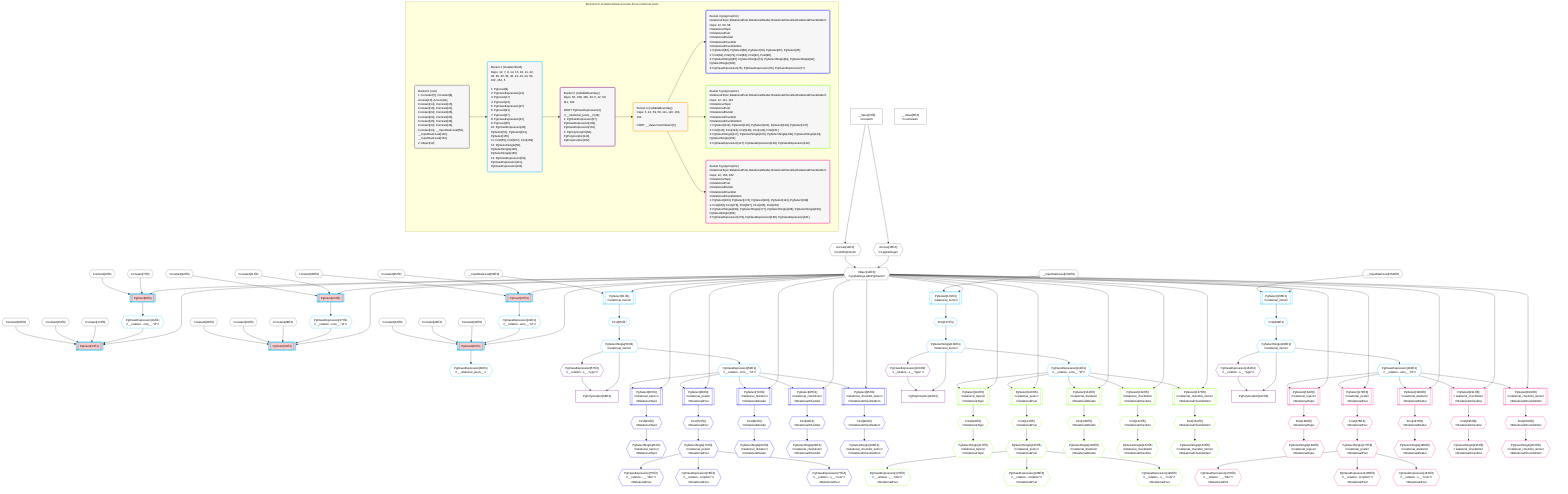 %%{init: {'themeVariables': { 'fontSize': '12px'}}}%%
graph TD
    classDef path fill:#eee,stroke:#000,color:#000
    classDef plan fill:#fff,stroke-width:1px,color:#000
    classDef itemplan fill:#fff,stroke-width:2px,color:#000
    classDef unbatchedplan fill:#dff,stroke-width:1px,color:#000
    classDef sideeffectplan fill:#fcc,stroke-width:2px,color:#000
    classDef bucket fill:#f6f6f6,color:#000,stroke-width:2px,text-align:left


    %% define steps
    __Value3["__Value[3∈0]<br />ᐸcontextᐳ"]:::plan
    __Value5["__Value[5∈0]<br />ᐸrootValueᐳ"]:::plan
    Constant7{{"Constant[7∈0]"}}:::plan
    Constant8{{"Constant[8∈0]"}}:::plan
    Access10{{"Access[10∈0]<br />ᐸ3.pgSettingsᐳ"}}:::plan
    Access11{{"Access[11∈0]<br />ᐸ3.withPgClientᐳ"}}:::plan
    Object12{{"Object[12∈0]<br />ᐸ{pgSettings,withPgClient}ᐳ"}}:::plan
    PgInsert9[["PgInsert[9∈1]"]]:::sideeffectplan
    PgClassExpression13{{"PgClassExpression[13∈1]<br />ᐸ__relation...ems__.”id”ᐳ"}}:::plan
    Constant14{{"Constant[14∈0]"}}:::plan
    Constant15{{"Constant[15∈0]"}}:::plan
    Constant16{{"Constant[16∈0]"}}:::plan
    PgInsert17[["PgInsert[17∈1]"]]:::sideeffectplan
    Constant21{{"Constant[21∈0]"}}:::plan
    Constant22{{"Constant[22∈0]"}}:::plan
    PgInsert23[["PgInsert[23∈1]"]]:::sideeffectplan
    PgClassExpression27{{"PgClassExpression[27∈1]<br />ᐸ__relation...ems__.”id”ᐳ"}}:::plan
    Constant28{{"Constant[28∈0]"}}:::plan
    Constant29{{"Constant[29∈0]"}}:::plan
    Constant30{{"Constant[30∈0]"}}:::plan
    PgInsert31[["PgInsert[31∈1]"]]:::sideeffectplan
    Constant35{{"Constant[35∈0]"}}:::plan
    Constant36{{"Constant[36∈0]"}}:::plan
    PgInsert37[["PgInsert[37∈1]"]]:::sideeffectplan
    PgClassExpression41{{"PgClassExpression[41∈1]<br />ᐸ__relation...ems__.”id”ᐳ"}}:::plan
    Constant42{{"Constant[42∈0]"}}:::plan
    Constant43{{"Constant[43∈0]"}}:::plan
    Constant44{{"Constant[44∈0]"}}:::plan
    PgInsert45[["PgInsert[45∈1]"]]:::sideeffectplan
    PgClassExpression49{{"PgClassExpression[49∈1]<br />ᐸ__relational_posts__ᐳ"}}:::plan
    __InputStaticLeaf50{{"__InputStaticLeaf[50∈0]"}}:::plan
    PgSelect51[["PgSelect[51∈1]<br />ᐸrelational_itemsᐳ"]]:::plan
    First55{{"First[55∈1]"}}:::plan
    PgSelectSingle56{{"PgSelectSingle[56∈1]<br />ᐸrelational_itemsᐳ"}}:::plan
    PgClassExpression57{{"PgClassExpression[57∈2]<br />ᐸ__relation...s__.”type”ᐳ"}}:::plan
    PgPolymorphic58["PgPolymorphic[58∈2]"]:::plan
    PgClassExpression59{{"PgClassExpression[59∈1]<br />ᐸ__relation...ems__.”id”ᐳ"}}:::plan
    PgSelect60[["PgSelect[60∈4]<br />ᐸrelational_topicsᐳ<br />ᐳRelationalTopic"]]:::plan
    First64{{"First[64∈4]<br />ᐳRelationalTopic"}}:::plan
    PgSelectSingle65{{"PgSelectSingle[65∈4]<br />ᐸrelational_topicsᐳ<br />ᐳRelationalTopic"}}:::plan
    PgSelect68[["PgSelect[68∈4]<br />ᐸrelational_postsᐳ<br />ᐳRelationalPost"]]:::plan
    First72{{"First[72∈4]<br />ᐳRelationalPost"}}:::plan
    PgSelectSingle73{{"PgSelectSingle[73∈4]<br />ᐸrelational_postsᐳ<br />ᐳRelationalPost"}}:::plan
    PgClassExpression75{{"PgClassExpression[75∈4]<br />ᐸ__relation...__.”title”ᐳ<br />ᐳRelationalPost"}}:::plan
    PgClassExpression76{{"PgClassExpression[76∈4]<br />ᐸ__relation...scription”ᐳ<br />ᐳRelationalPost"}}:::plan
    PgClassExpression77{{"PgClassExpression[77∈4]<br />ᐸ__relation...s__.”note”ᐳ<br />ᐳRelationalPost"}}:::plan
    PgSelect79[["PgSelect[79∈4]<br />ᐸrelational_dividersᐳ<br />ᐳRelationalDivider"]]:::plan
    First83{{"First[83∈4]<br />ᐳRelationalDivider"}}:::plan
    PgSelectSingle84{{"PgSelectSingle[84∈4]<br />ᐸrelational_dividersᐳ<br />ᐳRelationalDivider"}}:::plan
    PgSelect87[["PgSelect[87∈4]<br />ᐸrelational_checklistsᐳ<br />ᐳRelationalChecklist"]]:::plan
    First91{{"First[91∈4]<br />ᐳRelationalChecklist"}}:::plan
    PgSelectSingle92{{"PgSelectSingle[92∈4]<br />ᐸrelational_checklistsᐳ<br />ᐳRelationalChecklist"}}:::plan
    PgSelect95[["PgSelect[95∈4]<br />ᐸrelational_checklist_itemsᐳ<br />ᐳRelationalChecklistItem"]]:::plan
    First99{{"First[99∈4]<br />ᐳRelationalChecklistItem"}}:::plan
    PgSelectSingle100{{"PgSelectSingle[100∈4]<br />ᐸrelational_checklist_itemsᐳ<br />ᐳRelationalChecklistItem"}}:::plan
    __InputStaticLeaf102{{"__InputStaticLeaf[102∈0]"}}:::plan
    PgSelect103[["PgSelect[103∈1]<br />ᐸrelational_itemsᐳ"]]:::plan
    First107{{"First[107∈1]"}}:::plan
    PgSelectSingle108{{"PgSelectSingle[108∈1]<br />ᐸrelational_itemsᐳ"}}:::plan
    PgClassExpression109{{"PgClassExpression[109∈2]<br />ᐸ__relation...s__.”type”ᐳ"}}:::plan
    PgPolymorphic110["PgPolymorphic[110∈2]"]:::plan
    PgClassExpression111{{"PgClassExpression[111∈1]<br />ᐸ__relation...ems__.”id”ᐳ"}}:::plan
    PgSelect112[["PgSelect[112∈5]<br />ᐸrelational_topicsᐳ<br />ᐳRelationalTopic"]]:::plan
    First116{{"First[116∈5]<br />ᐳRelationalTopic"}}:::plan
    PgSelectSingle117{{"PgSelectSingle[117∈5]<br />ᐸrelational_topicsᐳ<br />ᐳRelationalTopic"}}:::plan
    PgSelect120[["PgSelect[120∈5]<br />ᐸrelational_postsᐳ<br />ᐳRelationalPost"]]:::plan
    First124{{"First[124∈5]<br />ᐳRelationalPost"}}:::plan
    PgSelectSingle125{{"PgSelectSingle[125∈5]<br />ᐸrelational_postsᐳ<br />ᐳRelationalPost"}}:::plan
    PgClassExpression127{{"PgClassExpression[127∈5]<br />ᐸ__relation...__.”title”ᐳ<br />ᐳRelationalPost"}}:::plan
    PgClassExpression128{{"PgClassExpression[128∈5]<br />ᐸ__relation...scription”ᐳ<br />ᐳRelationalPost"}}:::plan
    PgClassExpression129{{"PgClassExpression[129∈5]<br />ᐸ__relation...s__.”note”ᐳ<br />ᐳRelationalPost"}}:::plan
    PgSelect131[["PgSelect[131∈5]<br />ᐸrelational_dividersᐳ<br />ᐳRelationalDivider"]]:::plan
    First135{{"First[135∈5]<br />ᐳRelationalDivider"}}:::plan
    PgSelectSingle136{{"PgSelectSingle[136∈5]<br />ᐸrelational_dividersᐳ<br />ᐳRelationalDivider"}}:::plan
    PgSelect139[["PgSelect[139∈5]<br />ᐸrelational_checklistsᐳ<br />ᐳRelationalChecklist"]]:::plan
    First143{{"First[143∈5]<br />ᐳRelationalChecklist"}}:::plan
    PgSelectSingle144{{"PgSelectSingle[144∈5]<br />ᐸrelational_checklistsᐳ<br />ᐳRelationalChecklist"}}:::plan
    PgSelect147[["PgSelect[147∈5]<br />ᐸrelational_checklist_itemsᐳ<br />ᐳRelationalChecklistItem"]]:::plan
    First151{{"First[151∈5]<br />ᐳRelationalChecklistItem"}}:::plan
    PgSelectSingle152{{"PgSelectSingle[152∈5]<br />ᐸrelational_checklist_itemsᐳ<br />ᐳRelationalChecklistItem"}}:::plan
    __InputStaticLeaf154{{"__InputStaticLeaf[154∈0]"}}:::plan
    PgSelect155[["PgSelect[155∈1]<br />ᐸrelational_itemsᐳ"]]:::plan
    First159{{"First[159∈1]"}}:::plan
    PgSelectSingle160{{"PgSelectSingle[160∈1]<br />ᐸrelational_itemsᐳ"}}:::plan
    PgClassExpression161{{"PgClassExpression[161∈2]<br />ᐸ__relation...s__.”type”ᐳ"}}:::plan
    PgPolymorphic162["PgPolymorphic[162∈2]"]:::plan
    PgClassExpression163{{"PgClassExpression[163∈1]<br />ᐸ__relation...ems__.”id”ᐳ"}}:::plan
    PgSelect164[["PgSelect[164∈6]<br />ᐸrelational_topicsᐳ<br />ᐳRelationalTopic"]]:::plan
    First168{{"First[168∈6]<br />ᐳRelationalTopic"}}:::plan
    PgSelectSingle169{{"PgSelectSingle[169∈6]<br />ᐸrelational_topicsᐳ<br />ᐳRelationalTopic"}}:::plan
    PgSelect172[["PgSelect[172∈6]<br />ᐸrelational_postsᐳ<br />ᐳRelationalPost"]]:::plan
    First176{{"First[176∈6]<br />ᐳRelationalPost"}}:::plan
    PgSelectSingle177{{"PgSelectSingle[177∈6]<br />ᐸrelational_postsᐳ<br />ᐳRelationalPost"}}:::plan
    PgClassExpression179{{"PgClassExpression[179∈6]<br />ᐸ__relation...__.”title”ᐳ<br />ᐳRelationalPost"}}:::plan
    PgClassExpression180{{"PgClassExpression[180∈6]<br />ᐸ__relation...scription”ᐳ<br />ᐳRelationalPost"}}:::plan
    PgClassExpression181{{"PgClassExpression[181∈6]<br />ᐸ__relation...s__.”note”ᐳ<br />ᐳRelationalPost"}}:::plan
    PgSelect183[["PgSelect[183∈6]<br />ᐸrelational_dividersᐳ<br />ᐳRelationalDivider"]]:::plan
    First187{{"First[187∈6]<br />ᐳRelationalDivider"}}:::plan
    PgSelectSingle188{{"PgSelectSingle[188∈6]<br />ᐸrelational_dividersᐳ<br />ᐳRelationalDivider"}}:::plan
    PgSelect191[["PgSelect[191∈6]<br />ᐸrelational_checklistsᐳ<br />ᐳRelationalChecklist"]]:::plan
    First195{{"First[195∈6]<br />ᐳRelationalChecklist"}}:::plan
    PgSelectSingle196{{"PgSelectSingle[196∈6]<br />ᐸrelational_checklistsᐳ<br />ᐳRelationalChecklist"}}:::plan
    PgSelect199[["PgSelect[199∈6]<br />ᐸrelational_checklist_itemsᐳ<br />ᐳRelationalChecklistItem"]]:::plan
    First203{{"First[203∈6]<br />ᐳRelationalChecklistItem"}}:::plan
    PgSelectSingle204{{"PgSelectSingle[204∈6]<br />ᐸrelational_checklist_itemsᐳ<br />ᐳRelationalChecklistItem"}}:::plan

    %% plan dependencies
    __Value3 --> Access10
    __Value3 --> Access11
    Access10 & Access11 --> Object12
    Object12 & Constant7 & Constant8 --> PgInsert9
    PgInsert9 --> PgClassExpression13
    Object12 & PgClassExpression13 & Constant14 & Constant15 & Constant16 --> PgInsert17
    Object12 & Constant21 & Constant22 --> PgInsert23
    PgInsert23 --> PgClassExpression27
    Object12 & PgClassExpression27 & Constant28 & Constant29 & Constant30 --> PgInsert31
    Object12 & Constant35 & Constant36 --> PgInsert37
    PgInsert37 --> PgClassExpression41
    Object12 & PgClassExpression41 & Constant42 & Constant43 & Constant44 --> PgInsert45
    PgInsert45 --> PgClassExpression49
    Object12 & __InputStaticLeaf50 --> PgSelect51
    PgSelect51 --> First55
    First55 --> PgSelectSingle56
    PgSelectSingle56 --> PgClassExpression57
    PgSelectSingle56 & PgClassExpression57 --> PgPolymorphic58
    PgSelectSingle56 --> PgClassExpression59
    Object12 & PgClassExpression59 --> PgSelect60
    PgSelect60 --> First64
    First64 --> PgSelectSingle65
    Object12 & PgClassExpression59 --> PgSelect68
    PgSelect68 --> First72
    First72 --> PgSelectSingle73
    PgSelectSingle73 --> PgClassExpression75
    PgSelectSingle73 --> PgClassExpression76
    PgSelectSingle73 --> PgClassExpression77
    Object12 & PgClassExpression59 --> PgSelect79
    PgSelect79 --> First83
    First83 --> PgSelectSingle84
    Object12 & PgClassExpression59 --> PgSelect87
    PgSelect87 --> First91
    First91 --> PgSelectSingle92
    Object12 & PgClassExpression59 --> PgSelect95
    PgSelect95 --> First99
    First99 --> PgSelectSingle100
    Object12 & __InputStaticLeaf102 --> PgSelect103
    PgSelect103 --> First107
    First107 --> PgSelectSingle108
    PgSelectSingle108 --> PgClassExpression109
    PgSelectSingle108 & PgClassExpression109 --> PgPolymorphic110
    PgSelectSingle108 --> PgClassExpression111
    Object12 & PgClassExpression111 --> PgSelect112
    PgSelect112 --> First116
    First116 --> PgSelectSingle117
    Object12 & PgClassExpression111 --> PgSelect120
    PgSelect120 --> First124
    First124 --> PgSelectSingle125
    PgSelectSingle125 --> PgClassExpression127
    PgSelectSingle125 --> PgClassExpression128
    PgSelectSingle125 --> PgClassExpression129
    Object12 & PgClassExpression111 --> PgSelect131
    PgSelect131 --> First135
    First135 --> PgSelectSingle136
    Object12 & PgClassExpression111 --> PgSelect139
    PgSelect139 --> First143
    First143 --> PgSelectSingle144
    Object12 & PgClassExpression111 --> PgSelect147
    PgSelect147 --> First151
    First151 --> PgSelectSingle152
    Object12 & __InputStaticLeaf154 --> PgSelect155
    PgSelect155 --> First159
    First159 --> PgSelectSingle160
    PgSelectSingle160 --> PgClassExpression161
    PgSelectSingle160 & PgClassExpression161 --> PgPolymorphic162
    PgSelectSingle160 --> PgClassExpression163
    Object12 & PgClassExpression163 --> PgSelect164
    PgSelect164 --> First168
    First168 --> PgSelectSingle169
    Object12 & PgClassExpression163 --> PgSelect172
    PgSelect172 --> First176
    First176 --> PgSelectSingle177
    PgSelectSingle177 --> PgClassExpression179
    PgSelectSingle177 --> PgClassExpression180
    PgSelectSingle177 --> PgClassExpression181
    Object12 & PgClassExpression163 --> PgSelect183
    PgSelect183 --> First187
    First187 --> PgSelectSingle188
    Object12 & PgClassExpression163 --> PgSelect191
    PgSelect191 --> First195
    First195 --> PgSelectSingle196
    Object12 & PgClassExpression163 --> PgSelect199
    PgSelect199 --> First203
    First203 --> PgSelectSingle204

    subgraph "Buckets for mutations/basics/create-three-relational-posts"
    Bucket0("Bucket 0 (root)<br />1: Constant[7], Constant[8], Access[10], Access[11], Constant[14], Constant[15], Constant[16], Constant[21], Constant[22], Constant[28], Constant[29], Constant[30], Constant[35], Constant[36], Constant[42], Constant[43], Constant[44], __InputStaticLeaf[50], __InputStaticLeaf[102], __InputStaticLeaf[154]<br />2: Object[12]"):::bucket
    classDef bucket0 stroke:#696969
    class Bucket0,__Value3,__Value5,Constant7,Constant8,Access10,Access11,Object12,Constant14,Constant15,Constant16,Constant21,Constant22,Constant28,Constant29,Constant30,Constant35,Constant36,Constant42,Constant43,Constant44,__InputStaticLeaf50,__InputStaticLeaf102,__InputStaticLeaf154 bucket0
    Bucket1("Bucket 1 (mutationField)<br />Deps: 12, 7, 8, 14, 15, 16, 21, 22, 28, 29, 30, 35, 36, 42, 43, 44, 50, 102, 154, 5<br /><br />1: PgInsert[9]<br />2: PgClassExpression[13]<br />3: PgInsert[17]<br />4: PgInsert[23]<br />5: PgClassExpression[27]<br />6: PgInsert[31]<br />7: PgInsert[37]<br />8: PgClassExpression[41]<br />9: PgInsert[45]<br />10: PgClassExpression[49], PgSelect[51], PgSelect[103], PgSelect[155]<br />11: First[55], First[107], First[159]<br />12: PgSelectSingle[56], PgSelectSingle[108], PgSelectSingle[160]<br />13: PgClassExpression[59], PgClassExpression[111], PgClassExpression[163]"):::bucket
    classDef bucket1 stroke:#00bfff
    class Bucket1,PgInsert9,PgClassExpression13,PgInsert17,PgInsert23,PgClassExpression27,PgInsert31,PgInsert37,PgClassExpression41,PgInsert45,PgClassExpression49,PgSelect51,First55,PgSelectSingle56,PgClassExpression59,PgSelect103,First107,PgSelectSingle108,PgClassExpression111,PgSelect155,First159,PgSelectSingle160,PgClassExpression163 bucket1
    Bucket2("Bucket 2 (nullableBoundary)<br />Deps: 56, 108, 160, 49, 5, 12, 59, 111, 163<br /><br />ROOT PgClassExpression{1}ᐸ__relational_posts__ᐳ[49]<br />1: PgClassExpression[57], PgClassExpression[109], PgClassExpression[161]<br />2: PgPolymorphic[58], PgPolymorphic[110], PgPolymorphic[162]"):::bucket
    classDef bucket2 stroke:#7f007f
    class Bucket2,PgClassExpression57,PgPolymorphic58,PgClassExpression109,PgPolymorphic110,PgClassExpression161,PgPolymorphic162 bucket2
    Bucket3("Bucket 3 (nullableBoundary)<br />Deps: 5, 12, 59, 58, 111, 110, 163, 162<br /><br />ROOT __ValueᐸrootValueᐳ[5]"):::bucket
    classDef bucket3 stroke:#ffa500
    class Bucket3 bucket3
    Bucket4("Bucket 4 (polymorphic)<br />RelationalTopic,RelationalPost,RelationalDivider,RelationalChecklist,RelationalChecklistItem<br />Deps: 12, 59, 58<br />ᐳRelationalTopic<br />ᐳRelationalPost<br />ᐳRelationalDivider<br />ᐳRelationalChecklist<br />ᐳRelationalChecklistItem<br />1: PgSelect[60], PgSelect[68], PgSelect[79], PgSelect[87], PgSelect[95]<br />2: First[64], First[72], First[83], First[91], First[99]<br />3: PgSelectSingle[65], PgSelectSingle[73], PgSelectSingle[84], PgSelectSingle[92], PgSelectSingle[100]<br />4: PgClassExpression[75], PgClassExpression[76], PgClassExpression[77]"):::bucket
    classDef bucket4 stroke:#0000ff
    class Bucket4,PgSelect60,First64,PgSelectSingle65,PgSelect68,First72,PgSelectSingle73,PgClassExpression75,PgClassExpression76,PgClassExpression77,PgSelect79,First83,PgSelectSingle84,PgSelect87,First91,PgSelectSingle92,PgSelect95,First99,PgSelectSingle100 bucket4
    Bucket5("Bucket 5 (polymorphic)<br />RelationalTopic,RelationalPost,RelationalDivider,RelationalChecklist,RelationalChecklistItem<br />Deps: 12, 111, 110<br />ᐳRelationalTopic<br />ᐳRelationalPost<br />ᐳRelationalDivider<br />ᐳRelationalChecklist<br />ᐳRelationalChecklistItem<br />1: PgSelect[112], PgSelect[120], PgSelect[131], PgSelect[139], PgSelect[147]<br />2: First[116], First[124], First[135], First[143], First[151]<br />3: PgSelectSingle[117], PgSelectSingle[125], PgSelectSingle[136], PgSelectSingle[144], PgSelectSingle[152]<br />4: PgClassExpression[127], PgClassExpression[128], PgClassExpression[129]"):::bucket
    classDef bucket5 stroke:#7fff00
    class Bucket5,PgSelect112,First116,PgSelectSingle117,PgSelect120,First124,PgSelectSingle125,PgClassExpression127,PgClassExpression128,PgClassExpression129,PgSelect131,First135,PgSelectSingle136,PgSelect139,First143,PgSelectSingle144,PgSelect147,First151,PgSelectSingle152 bucket5
    Bucket6("Bucket 6 (polymorphic)<br />RelationalTopic,RelationalPost,RelationalDivider,RelationalChecklist,RelationalChecklistItem<br />Deps: 12, 163, 162<br />ᐳRelationalTopic<br />ᐳRelationalPost<br />ᐳRelationalDivider<br />ᐳRelationalChecklist<br />ᐳRelationalChecklistItem<br />1: PgSelect[164], PgSelect[172], PgSelect[183], PgSelect[191], PgSelect[199]<br />2: First[168], First[176], First[187], First[195], First[203]<br />3: PgSelectSingle[169], PgSelectSingle[177], PgSelectSingle[188], PgSelectSingle[196], PgSelectSingle[204]<br />4: PgClassExpression[179], PgClassExpression[180], PgClassExpression[181]"):::bucket
    classDef bucket6 stroke:#ff1493
    class Bucket6,PgSelect164,First168,PgSelectSingle169,PgSelect172,First176,PgSelectSingle177,PgClassExpression179,PgClassExpression180,PgClassExpression181,PgSelect183,First187,PgSelectSingle188,PgSelect191,First195,PgSelectSingle196,PgSelect199,First203,PgSelectSingle204 bucket6
    Bucket0 --> Bucket1
    Bucket1 --> Bucket2
    Bucket2 --> Bucket3
    Bucket3 --> Bucket4 & Bucket5 & Bucket6
    end